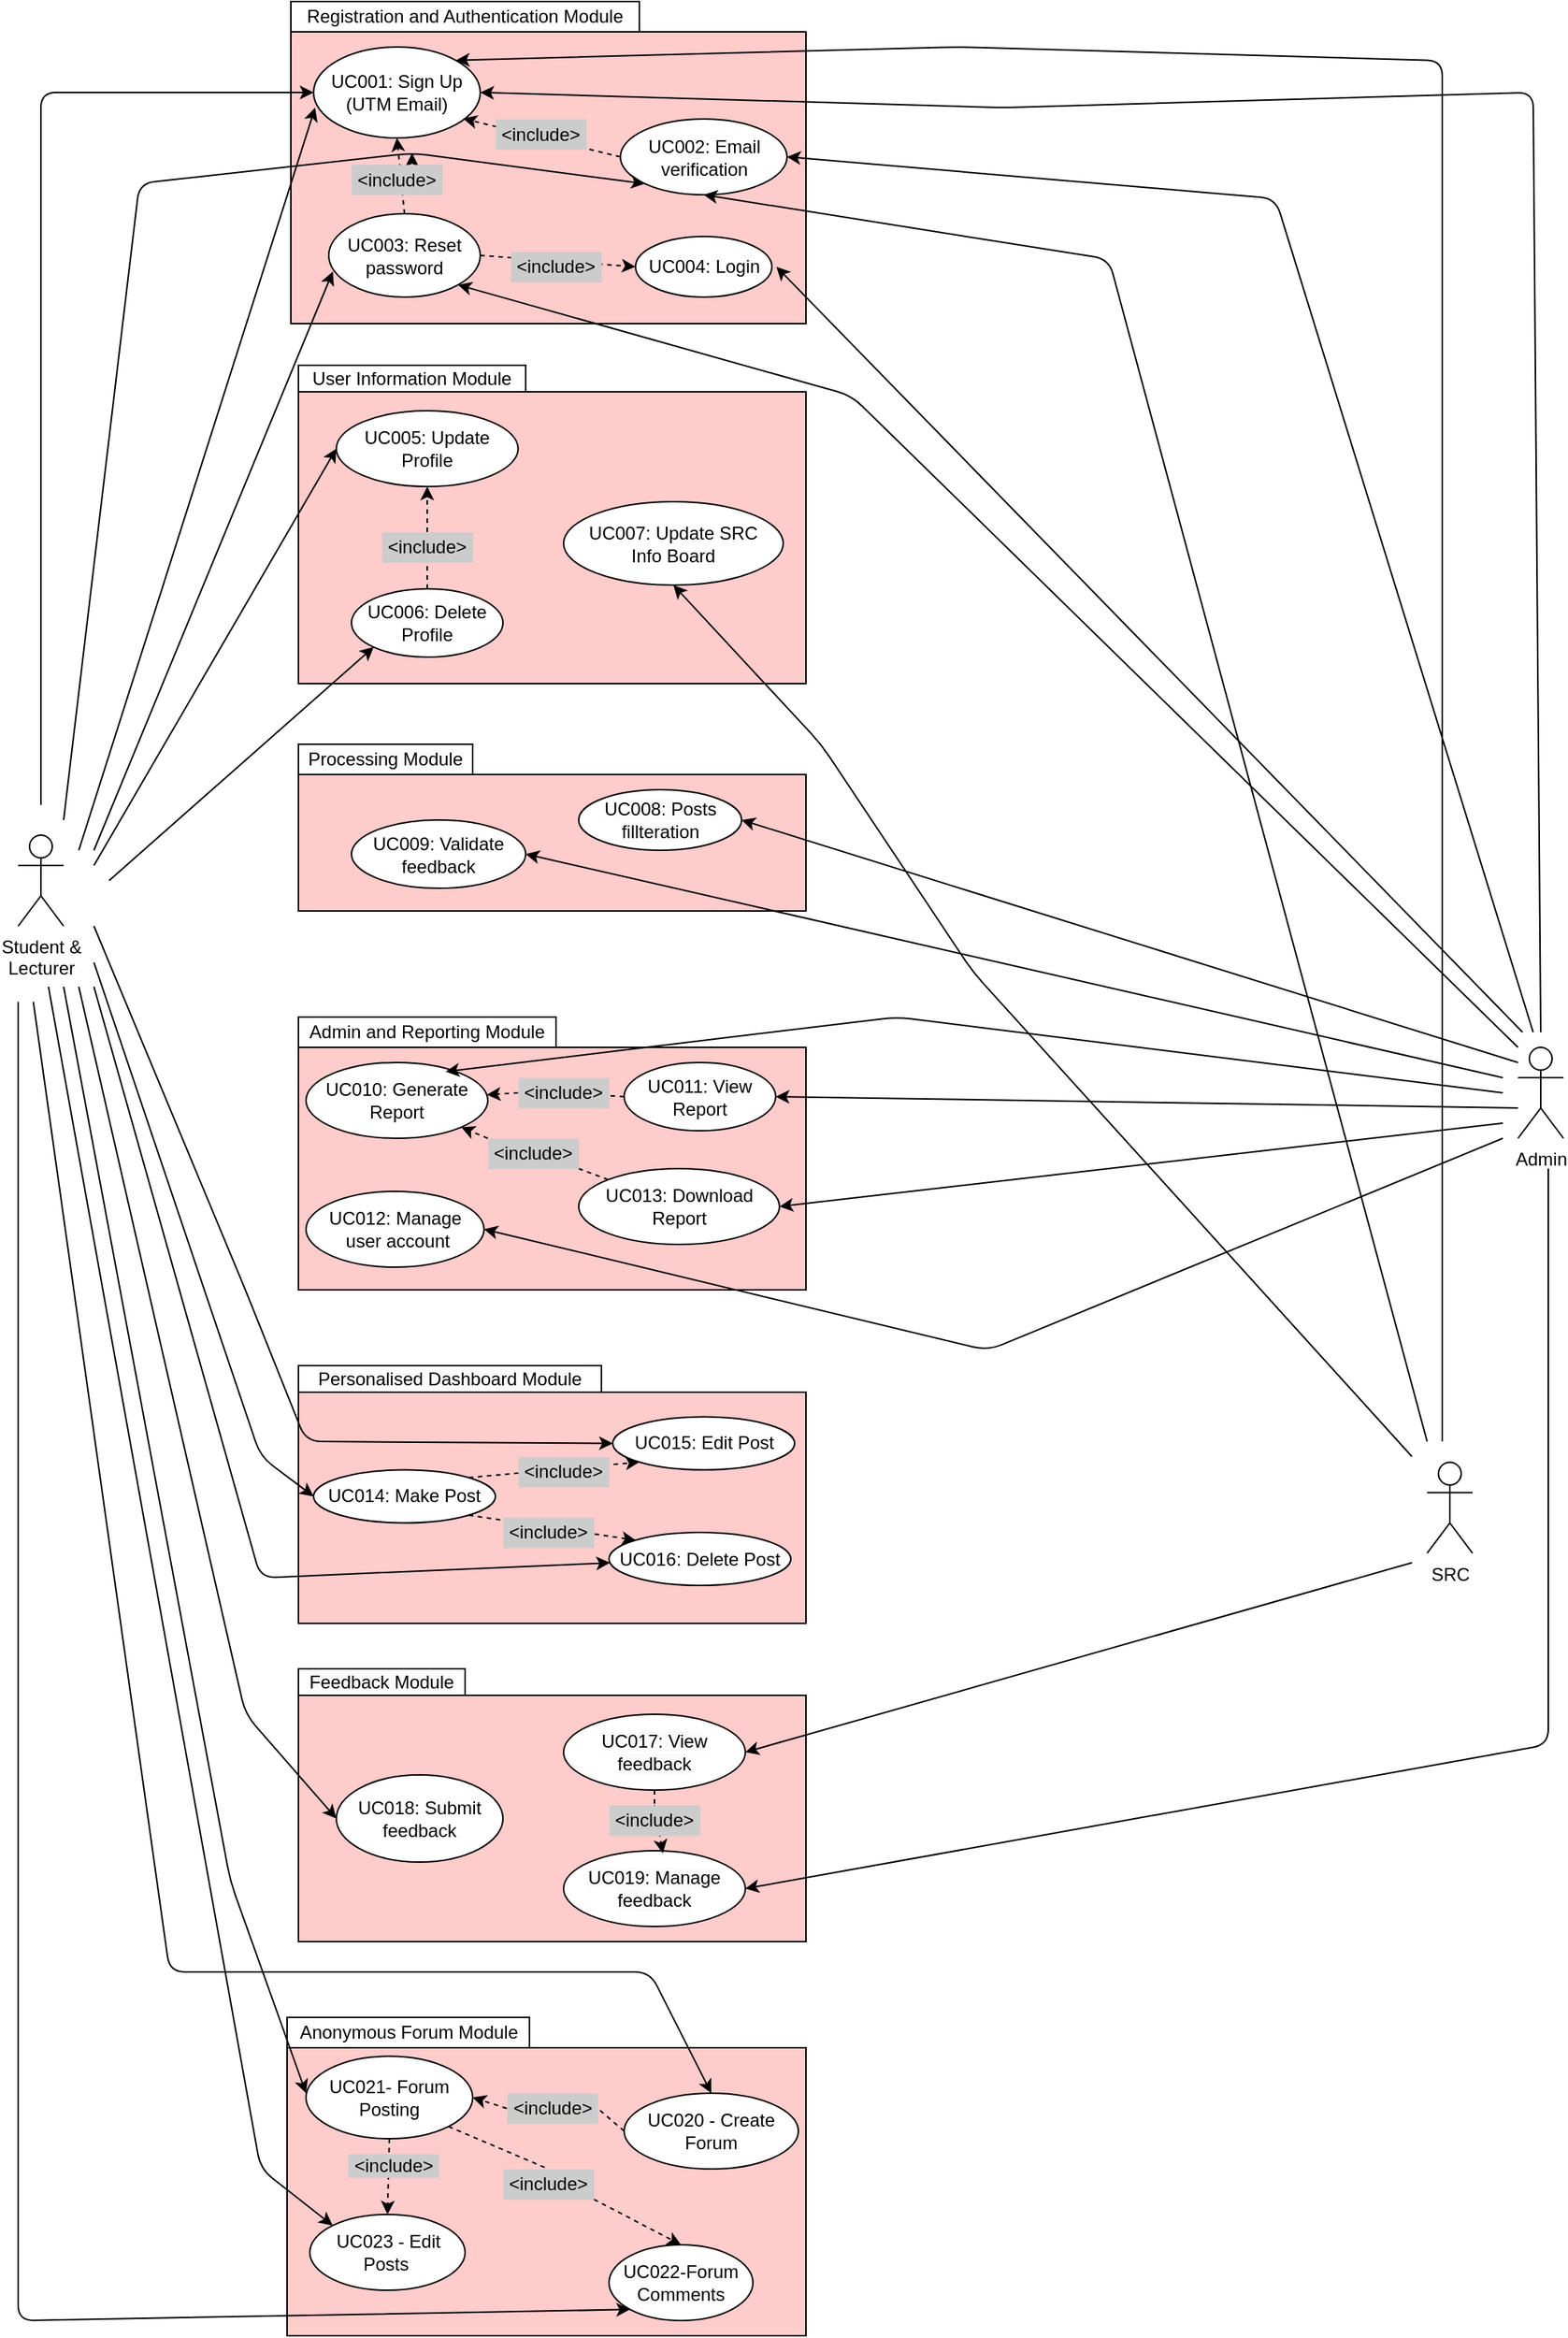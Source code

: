<mxfile>
    <diagram id="Nh9DbsmlWs0bwRpxvXcd" name="User Information">
        <mxGraphModel dx="1028" dy="459" grid="1" gridSize="10" guides="0" tooltips="1" connect="1" arrows="1" fold="1" page="1" pageScale="1" pageWidth="1100" pageHeight="850" math="0" shadow="0">
            <root>
                <mxCell id="0"/>
                <mxCell id="1" parent="0"/>
                <mxCell id="62" style="edgeStyle=none;html=1;exitX=1;exitY=0.333;exitDx=0;exitDy=0;exitPerimeter=0;" parent="1" source="7" edge="1">
                    <mxGeometry relative="1" as="geometry">
                        <mxPoint x="70.111" y="600.111" as="targetPoint"/>
                    </mxGeometry>
                </mxCell>
                <mxCell id="7" value="Student &amp;amp; &lt;br&gt;Lecturer" style="shape=umlActor;verticalLabelPosition=bottom;verticalAlign=top;html=1;outlineConnect=0;" parent="1" vertex="1">
                    <mxGeometry x="40" y="580" width="30" height="60" as="geometry"/>
                </mxCell>
                <mxCell id="10" value="SRC" style="shape=umlActor;verticalLabelPosition=bottom;verticalAlign=top;html=1;outlineConnect=0;" parent="1" vertex="1">
                    <mxGeometry x="970" y="993.75" width="30" height="60" as="geometry"/>
                </mxCell>
                <mxCell id="11" value="Admin" style="shape=umlActor;verticalLabelPosition=bottom;verticalAlign=top;html=1;outlineConnect=0;" parent="1" vertex="1">
                    <mxGeometry x="1030" y="720" width="30" height="60" as="geometry"/>
                </mxCell>
                <mxCell id="14" value="" style="rounded=0;whiteSpace=wrap;html=1;fillColor=#FFCCCC;" parent="1" vertex="1">
                    <mxGeometry x="220" y="50" width="340" height="192.5" as="geometry"/>
                </mxCell>
                <mxCell id="15" value="Registration and Authentication Module" style="rounded=0;whiteSpace=wrap;html=1;" parent="1" vertex="1">
                    <mxGeometry x="220" y="30" width="230" height="20" as="geometry"/>
                </mxCell>
                <mxCell id="16" value="UC001: Sign Up&lt;br&gt;(UTM Email)" style="ellipse;whiteSpace=wrap;html=1;" parent="1" vertex="1">
                    <mxGeometry x="235" y="60" width="110" height="60" as="geometry"/>
                </mxCell>
                <mxCell id="3bklzfCK_-_vBuCAfFPz-18" style="edgeStyle=none;html=1;entryX=1;entryY=0.5;entryDx=0;entryDy=0;" parent="1" target="16" edge="1">
                    <mxGeometry relative="1" as="geometry">
                        <Array as="points">
                            <mxPoint x="1040" y="90"/>
                            <mxPoint x="690" y="100"/>
                        </Array>
                        <mxPoint x="1045" y="710" as="sourcePoint"/>
                    </mxGeometry>
                </mxCell>
                <mxCell id="LPGJfSuWznseCfs-JJjP-116" style="edgeStyle=none;html=1;exitX=0;exitY=0.5;exitDx=0;exitDy=0;entryX=0.898;entryY=0.788;entryDx=0;entryDy=0;entryPerimeter=0;dashed=1;" parent="1" source="3bklzfCK_-_vBuCAfFPz-19" target="16" edge="1">
                    <mxGeometry relative="1" as="geometry"/>
                </mxCell>
                <mxCell id="3bklzfCK_-_vBuCAfFPz-19" value="UC002: Email verification" style="ellipse;whiteSpace=wrap;html=1;" parent="1" vertex="1">
                    <mxGeometry x="437.5" y="107.5" width="110" height="50" as="geometry"/>
                </mxCell>
                <mxCell id="LPGJfSuWznseCfs-JJjP-118" style="edgeStyle=none;html=1;exitX=1;exitY=0.5;exitDx=0;exitDy=0;entryX=0;entryY=0.5;entryDx=0;entryDy=0;dashed=1;" parent="1" source="3bklzfCK_-_vBuCAfFPz-20" target="tRfl53h29Oq87ieM9Fut-25" edge="1">
                    <mxGeometry relative="1" as="geometry"/>
                </mxCell>
                <mxCell id="3bklzfCK_-_vBuCAfFPz-20" value="UC003: Reset password" style="ellipse;whiteSpace=wrap;html=1;" parent="1" vertex="1">
                    <mxGeometry x="245" y="170" width="100" height="55" as="geometry"/>
                </mxCell>
                <mxCell id="tRfl53h29Oq87ieM9Fut-25" value="UC004: Login" style="ellipse;whiteSpace=wrap;html=1;" parent="1" vertex="1">
                    <mxGeometry x="447.5" y="185" width="90" height="40" as="geometry"/>
                </mxCell>
                <mxCell id="tRfl53h29Oq87ieM9Fut-37" value="" style="rounded=0;whiteSpace=wrap;html=1;fillColor=#FFCCCC;" parent="1" vertex="1">
                    <mxGeometry x="225" y="720" width="335" height="160" as="geometry"/>
                </mxCell>
                <mxCell id="17" value="Admin and Reporting Module" style="rounded=0;whiteSpace=wrap;html=1;" parent="1" vertex="1">
                    <mxGeometry x="225" y="700" width="170" height="20" as="geometry"/>
                </mxCell>
                <mxCell id="18" value="UC010: Generate Report" style="ellipse;whiteSpace=wrap;html=1;" parent="1" vertex="1">
                    <mxGeometry x="230" y="730" width="120" height="50" as="geometry"/>
                </mxCell>
                <mxCell id="LPGJfSuWznseCfs-JJjP-121" style="edgeStyle=none;html=1;exitX=0;exitY=0.5;exitDx=0;exitDy=0;dashed=1;startArrow=none;" parent="1" source="27" target="18" edge="1">
                    <mxGeometry relative="1" as="geometry"/>
                </mxCell>
                <mxCell id="19" value="UC011: View &lt;br&gt;Report" style="ellipse;whiteSpace=wrap;html=1;" parent="1" vertex="1">
                    <mxGeometry x="440" y="730" width="100" height="45" as="geometry"/>
                </mxCell>
                <mxCell id="kwJNHoxk6TTBNaTpvNkK-22" value="" style="rounded=0;whiteSpace=wrap;html=1;fillColor=#FFCCCC;" parent="1" vertex="1">
                    <mxGeometry x="225" y="1147.5" width="335" height="162.5" as="geometry"/>
                </mxCell>
                <mxCell id="kwJNHoxk6TTBNaTpvNkK-23" value="&lt;span style=&quot;color: rgb(0, 0, 0); font-family: Helvetica; font-size: 12px; font-style: normal; font-variant-ligatures: normal; font-variant-caps: normal; font-weight: 400; letter-spacing: normal; orphans: 2; text-align: center; text-indent: 0px; text-transform: none; widows: 2; word-spacing: 0px; -webkit-text-stroke-width: 0px; background-color: rgb(251, 251, 251); text-decoration-thickness: initial; text-decoration-style: initial; text-decoration-color: initial; float: none; display: inline !important;&quot;&gt;Feedback Module&lt;/span&gt;" style="rounded=0;whiteSpace=wrap;html=1;" parent="1" vertex="1">
                    <mxGeometry x="225" y="1130" width="110" height="17.5" as="geometry"/>
                </mxCell>
                <mxCell id="kwJNHoxk6TTBNaTpvNkK-27" value="&lt;span style=&quot;color: rgb(0, 0, 0); font-family: Helvetica; font-size: 12px; font-style: normal; font-variant-ligatures: normal; font-variant-caps: normal; font-weight: 400; letter-spacing: normal; orphans: 2; text-align: center; text-indent: 0px; text-transform: none; widows: 2; word-spacing: 0px; -webkit-text-stroke-width: 0px; background-color: rgb(251, 251, 251); text-decoration-thickness: initial; text-decoration-style: initial; text-decoration-color: initial; float: none; display: inline !important;&quot;&gt;UC017: View feedback&lt;/span&gt;" style="ellipse;whiteSpace=wrap;html=1;" parent="1" vertex="1">
                    <mxGeometry x="400" y="1160" width="120" height="50" as="geometry"/>
                </mxCell>
                <mxCell id="kwJNHoxk6TTBNaTpvNkK-29" value="&lt;span style=&quot;color: rgb(0, 0, 0); font-family: Helvetica; font-size: 12px; font-style: normal; font-variant-ligatures: normal; font-variant-caps: normal; font-weight: 400; letter-spacing: normal; orphans: 2; text-align: center; text-indent: 0px; text-transform: none; widows: 2; word-spacing: 0px; -webkit-text-stroke-width: 0px; background-color: rgb(251, 251, 251); text-decoration-thickness: initial; text-decoration-style: initial; text-decoration-color: initial; float: none; display: inline !important;&quot;&gt;UC019: Manage feedback&lt;/span&gt;" style="ellipse;whiteSpace=wrap;html=1;" parent="1" vertex="1">
                    <mxGeometry x="400" y="1250" width="120" height="50" as="geometry"/>
                </mxCell>
                <mxCell id="UXrXXBjXpSe41hVyBI7v-33" value="UC012: Manage&lt;br&gt;&amp;nbsp;user account" style="ellipse;whiteSpace=wrap;html=1;" parent="1" vertex="1">
                    <mxGeometry x="230" y="815" width="117.5" height="50" as="geometry"/>
                </mxCell>
                <mxCell id="cIsgNL2QNmCeuLE6zkZ4-28" value="" style="rounded=0;whiteSpace=wrap;html=1;fillColor=#FFCCCC;strokeColor=#000000;" parent="1" vertex="1">
                    <mxGeometry x="225" y="540" width="335" height="90" as="geometry"/>
                </mxCell>
                <mxCell id="cIsgNL2QNmCeuLE6zkZ4-29" value="&lt;span style=&quot;color: rgb(0, 0, 0); font-family: Helvetica; font-size: 12px; font-style: normal; font-variant-ligatures: normal; font-variant-caps: normal; font-weight: 400; letter-spacing: normal; orphans: 2; text-align: center; text-indent: 0px; text-transform: none; widows: 2; word-spacing: 0px; -webkit-text-stroke-width: 0px; background-color: rgb(251, 251, 251); text-decoration-thickness: initial; text-decoration-style: initial; text-decoration-color: initial; float: none; display: inline !important;&quot;&gt;Processing Module&lt;/span&gt;" style="rounded=0;whiteSpace=wrap;html=1;" parent="1" vertex="1">
                    <mxGeometry x="225" y="520" width="115" height="20" as="geometry"/>
                </mxCell>
                <mxCell id="cIsgNL2QNmCeuLE6zkZ4-35" value="&lt;span style=&quot;color: rgb(0, 0, 0); font-family: Helvetica; font-size: 12px; font-style: normal; font-variant-ligatures: normal; font-variant-caps: normal; font-weight: 400; letter-spacing: normal; orphans: 2; text-align: center; text-indent: 0px; text-transform: none; widows: 2; word-spacing: 0px; -webkit-text-stroke-width: 0px; background-color: rgb(251, 251, 251); text-decoration-thickness: initial; text-decoration-style: initial; text-decoration-color: initial; float: none; display: inline !important;&quot;&gt;UC008: Posts fillteration&lt;/span&gt;" style="ellipse;whiteSpace=wrap;html=1;" parent="1" vertex="1">
                    <mxGeometry x="410" y="550" width="107.5" height="40" as="geometry"/>
                </mxCell>
                <mxCell id="cIsgNL2QNmCeuLE6zkZ4-42" value="" style="rounded=0;whiteSpace=wrap;html=1;fillColor=#FFCCCC;" parent="1" vertex="1">
                    <mxGeometry x="225" y="947.5" width="335" height="152.5" as="geometry"/>
                </mxCell>
                <mxCell id="cIsgNL2QNmCeuLE6zkZ4-43" value="&lt;span style=&quot;color: rgb(0, 0, 0); font-family: Helvetica; font-size: 12px; font-style: normal; font-variant-ligatures: normal; font-variant-caps: normal; font-weight: 400; letter-spacing: normal; orphans: 2; text-align: center; text-indent: 0px; text-transform: none; widows: 2; word-spacing: 0px; -webkit-text-stroke-width: 0px; background-color: rgb(251, 251, 251); text-decoration-thickness: initial; text-decoration-style: initial; text-decoration-color: initial; float: none; display: inline !important;&quot;&gt;Personalised Dashboard Module&lt;/span&gt;" style="rounded=0;whiteSpace=wrap;html=1;" parent="1" vertex="1">
                    <mxGeometry x="225" y="930" width="200" height="17.5" as="geometry"/>
                </mxCell>
                <mxCell id="LPGJfSuWznseCfs-JJjP-139" style="edgeStyle=none;html=1;exitX=1;exitY=1;exitDx=0;exitDy=0;entryX=0;entryY=0;entryDx=0;entryDy=0;dashed=1;" parent="1" source="cIsgNL2QNmCeuLE6zkZ4-49" target="LPGJfSuWznseCfs-JJjP-101" edge="1">
                    <mxGeometry relative="1" as="geometry"/>
                </mxCell>
                <mxCell id="LPGJfSuWznseCfs-JJjP-144" style="edgeStyle=none;html=1;exitX=1;exitY=0;exitDx=0;exitDy=0;entryX=0;entryY=1;entryDx=0;entryDy=0;dashed=1;" parent="1" source="cIsgNL2QNmCeuLE6zkZ4-49" target="LPGJfSuWznseCfs-JJjP-102" edge="1">
                    <mxGeometry relative="1" as="geometry"/>
                </mxCell>
                <mxCell id="cIsgNL2QNmCeuLE6zkZ4-49" value="UC014: Make Post" style="ellipse;whiteSpace=wrap;html=1;" parent="1" vertex="1">
                    <mxGeometry x="235" y="998.75" width="120" height="35" as="geometry"/>
                </mxCell>
                <mxCell id="UXrXXBjXpSe41hVyBI7v-42" value="UC009: Validate feedback" style="ellipse;whiteSpace=wrap;html=1;" parent="1" vertex="1">
                    <mxGeometry x="260" y="570" width="115" height="45" as="geometry"/>
                </mxCell>
                <mxCell id="NdrQbTK8zsEzTxqzjizh-29" value="Anonymous Forum Module" style="rounded=0;whiteSpace=wrap;html=1;" parent="1" vertex="1">
                    <mxGeometry x="217.5" y="1360" width="160" height="20" as="geometry"/>
                </mxCell>
                <mxCell id="NdrQbTK8zsEzTxqzjizh-30" value="" style="rounded=0;whiteSpace=wrap;html=1;fillColor=#FFCCCC;" parent="1" vertex="1">
                    <mxGeometry x="217.5" y="1380" width="342.5" height="190" as="geometry"/>
                </mxCell>
                <mxCell id="LPGJfSuWznseCfs-JJjP-129" style="edgeStyle=none;html=1;exitX=0;exitY=0.5;exitDx=0;exitDy=0;entryX=1;entryY=0.5;entryDx=0;entryDy=0;dashed=1;startArrow=none;" parent="1" source="LPGJfSuWznseCfs-JJjP-130" target="NdrQbTK8zsEzTxqzjizh-32" edge="1">
                    <mxGeometry relative="1" as="geometry"/>
                </mxCell>
                <mxCell id="NdrQbTK8zsEzTxqzjizh-31" value="UC020 - Create Forum" style="ellipse;whiteSpace=wrap;html=1;" parent="1" vertex="1">
                    <mxGeometry x="440" y="1410" width="115" height="50" as="geometry"/>
                </mxCell>
                <mxCell id="LPGJfSuWznseCfs-JJjP-128" style="edgeStyle=none;html=1;exitX=1;exitY=1;exitDx=0;exitDy=0;entryX=0.5;entryY=0;entryDx=0;entryDy=0;dashed=1;startArrow=none;" parent="1" source="v9_ZGucAcSemxysPmhjM-51" target="NdrQbTK8zsEzTxqzjizh-33" edge="1">
                    <mxGeometry relative="1" as="geometry"/>
                </mxCell>
                <mxCell id="NdrQbTK8zsEzTxqzjizh-32" value="UC021- Forum Posting" style="ellipse;whiteSpace=wrap;html=1;" parent="1" vertex="1">
                    <mxGeometry x="230" y="1385.63" width="110" height="54.37" as="geometry"/>
                </mxCell>
                <mxCell id="NdrQbTK8zsEzTxqzjizh-33" value="UC022-Forum Comments" style="ellipse;whiteSpace=wrap;html=1;" parent="1" vertex="1">
                    <mxGeometry x="430" y="1510" width="95" height="50" as="geometry"/>
                </mxCell>
                <mxCell id="LPGJfSuWznseCfs-JJjP-111" style="edgeStyle=none;html=1;exitX=0;exitY=0;exitDx=0;exitDy=0;entryX=1;entryY=1;entryDx=0;entryDy=0;dashed=1;startArrow=none;" parent="1" source="31" target="18" edge="1">
                    <mxGeometry relative="1" as="geometry"/>
                </mxCell>
                <mxCell id="30" value="UC013: Download Report" style="ellipse;whiteSpace=wrap;html=1;" parent="1" vertex="1">
                    <mxGeometry x="410" y="800" width="132.5" height="50" as="geometry"/>
                </mxCell>
                <mxCell id="LPGJfSuWznseCfs-JJjP-71" value="UC018: Submit &lt;br&gt;feedback" style="ellipse;whiteSpace=wrap;html=1;" parent="1" vertex="1">
                    <mxGeometry x="250" y="1200" width="110" height="57.5" as="geometry"/>
                </mxCell>
                <mxCell id="35" value="UC023 - Edit Posts&amp;nbsp;" style="ellipse;whiteSpace=wrap;html=1;" parent="1" vertex="1">
                    <mxGeometry x="232.5" y="1490" width="102.5" height="50" as="geometry"/>
                </mxCell>
                <mxCell id="-lQimrpiOml3iNzKO8SN-64" style="edgeStyle=none;html=1;exitX=0.75;exitY=1;exitDx=0;exitDy=0;entryX=0.22;entryY=0.093;entryDx=0;entryDy=0;entryPerimeter=0;" parent="1" source="v9_ZGucAcSemxysPmhjM-51" edge="1">
                    <mxGeometry relative="1" as="geometry"/>
                </mxCell>
                <mxCell id="41" value="" style="rounded=0;whiteSpace=wrap;html=1;fillColor=#FFCCCC;" parent="1" vertex="1">
                    <mxGeometry x="225" y="287.5" width="335" height="192.5" as="geometry"/>
                </mxCell>
                <mxCell id="42" value="User Information Module" style="rounded=0;whiteSpace=wrap;html=1;" parent="1" vertex="1">
                    <mxGeometry x="225" y="270" width="150" height="17.5" as="geometry"/>
                </mxCell>
                <mxCell id="43" value="UC005: Update Profile" style="ellipse;whiteSpace=wrap;html=1;" parent="1" vertex="1">
                    <mxGeometry x="250" y="300" width="120" height="50" as="geometry"/>
                </mxCell>
                <mxCell id="LPGJfSuWznseCfs-JJjP-119" style="edgeStyle=none;html=1;exitX=0.5;exitY=0;exitDx=0;exitDy=0;entryX=0.5;entryY=1;entryDx=0;entryDy=0;dashed=1;startArrow=none;" parent="1" source="46" target="43" edge="1">
                    <mxGeometry relative="1" as="geometry"/>
                </mxCell>
                <mxCell id="44" value="UC006: Delete Profile" style="ellipse;whiteSpace=wrap;html=1;" parent="1" vertex="1">
                    <mxGeometry x="260" y="417.5" width="100" height="45" as="geometry"/>
                </mxCell>
                <mxCell id="50" value="UC007: Update SRC &lt;br&gt;Info Board" style="ellipse;whiteSpace=wrap;html=1;" parent="1" vertex="1">
                    <mxGeometry x="400" y="360" width="145" height="55" as="geometry"/>
                </mxCell>
                <mxCell id="LPGJfSuWznseCfs-JJjP-101" value="UC016: Delete Post" style="ellipse;whiteSpace=wrap;html=1;" parent="1" vertex="1">
                    <mxGeometry x="430" y="1040" width="120" height="35" as="geometry"/>
                </mxCell>
                <mxCell id="LPGJfSuWznseCfs-JJjP-102" value="UC015: Edit Post" style="ellipse;whiteSpace=wrap;html=1;" parent="1" vertex="1">
                    <mxGeometry x="432.5" y="963.75" width="120" height="35" as="geometry"/>
                </mxCell>
                <mxCell id="54" style="edgeStyle=none;html=1;entryX=0;entryY=0.5;entryDx=0;entryDy=0;" parent="1" target="16" edge="1">
                    <mxGeometry relative="1" as="geometry">
                        <Array as="points">
                            <mxPoint x="55" y="90"/>
                        </Array>
                        <mxPoint x="55" y="560" as="sourcePoint"/>
                        <mxPoint x="-470.001" y="258.713" as="targetPoint"/>
                    </mxGeometry>
                </mxCell>
                <mxCell id="55" style="edgeStyle=none;html=1;entryX=1;entryY=0;entryDx=0;entryDy=0;" parent="1" target="16" edge="1">
                    <mxGeometry relative="1" as="geometry">
                        <Array as="points">
                            <mxPoint x="980" y="69"/>
                            <mxPoint x="660" y="60"/>
                        </Array>
                        <mxPoint x="980" y="980" as="sourcePoint"/>
                        <mxPoint x="240.0" y="518.75" as="targetPoint"/>
                    </mxGeometry>
                </mxCell>
                <mxCell id="56" style="edgeStyle=none;html=1;entryX=0;entryY=1;entryDx=0;entryDy=0;" parent="1" target="3bklzfCK_-_vBuCAfFPz-19" edge="1">
                    <mxGeometry relative="1" as="geometry">
                        <Array as="points">
                            <mxPoint x="120" y="150"/>
                            <mxPoint x="300" y="130"/>
                        </Array>
                        <mxPoint x="70" y="570" as="sourcePoint"/>
                    </mxGeometry>
                </mxCell>
                <mxCell id="58" style="edgeStyle=none;html=1;entryX=0.5;entryY=1;entryDx=0;entryDy=0;" parent="1" target="3bklzfCK_-_vBuCAfFPz-19" edge="1">
                    <mxGeometry relative="1" as="geometry">
                        <mxPoint x="970" y="980" as="sourcePoint"/>
                        <Array as="points">
                            <mxPoint x="760" y="200"/>
                        </Array>
                    </mxGeometry>
                </mxCell>
                <mxCell id="59" style="edgeStyle=none;html=1;entryX=0;entryY=1;entryDx=0;entryDy=0;" parent="1" edge="1">
                    <mxGeometry relative="1" as="geometry">
                        <Array as="points"/>
                        <mxPoint x="80" y="590" as="sourcePoint"/>
                        <mxPoint x="236.016" y="100.003" as="targetPoint"/>
                    </mxGeometry>
                </mxCell>
                <mxCell id="60" style="edgeStyle=none;html=1;entryX=0;entryY=0.5;entryDx=0;entryDy=0;" parent="1" target="43" edge="1">
                    <mxGeometry relative="1" as="geometry">
                        <Array as="points"/>
                        <mxPoint x="90" y="600" as="sourcePoint"/>
                        <mxPoint x="246.016" y="110.003" as="targetPoint"/>
                    </mxGeometry>
                </mxCell>
                <mxCell id="63" style="edgeStyle=none;html=1;entryX=0;entryY=1;entryDx=0;entryDy=0;" parent="1" target="44" edge="1">
                    <mxGeometry relative="1" as="geometry">
                        <Array as="points"/>
                        <mxPoint x="100" y="610" as="sourcePoint"/>
                        <mxPoint x="265" y="352.5" as="targetPoint"/>
                    </mxGeometry>
                </mxCell>
                <mxCell id="64" style="edgeStyle=none;html=1;entryX=0.5;entryY=1;entryDx=0;entryDy=0;" parent="1" target="50" edge="1">
                    <mxGeometry relative="1" as="geometry">
                        <mxPoint x="960" y="990" as="sourcePoint"/>
                        <Array as="points">
                            <mxPoint x="670" y="670"/>
                            <mxPoint x="570" y="520"/>
                        </Array>
                    </mxGeometry>
                </mxCell>
                <mxCell id="65" style="edgeStyle=none;html=1;entryX=0.027;entryY=0.693;entryDx=0;entryDy=0;entryPerimeter=0;" parent="1" target="3bklzfCK_-_vBuCAfFPz-20" edge="1">
                    <mxGeometry relative="1" as="geometry">
                        <Array as="points"/>
                        <mxPoint x="90" y="590" as="sourcePoint"/>
                        <mxPoint x="244.996" y="501.651" as="targetPoint"/>
                    </mxGeometry>
                </mxCell>
                <mxCell id="67" style="edgeStyle=none;html=1;entryX=1;entryY=0.5;entryDx=0;entryDy=0;" parent="1" target="kwJNHoxk6TTBNaTpvNkK-29" edge="1">
                    <mxGeometry relative="1" as="geometry">
                        <mxPoint x="1050" y="800" as="sourcePoint"/>
                        <mxPoint x="505" y="1535" as="targetPoint"/>
                        <Array as="points">
                            <mxPoint x="1050" y="1180"/>
                        </Array>
                    </mxGeometry>
                </mxCell>
                <mxCell id="LPGJfSuWznseCfs-JJjP-115" value="&amp;lt;include&amp;gt;" style="rounded=0;whiteSpace=wrap;html=1;fillColor=#CCCCCC;strokeColor=none;strokeWidth=0;" parent="1" vertex="1">
                    <mxGeometry x="355" y="107.5" width="60" height="20" as="geometry"/>
                </mxCell>
                <mxCell id="LPGJfSuWznseCfs-JJjP-117" value="&amp;lt;include&amp;gt;" style="rounded=0;whiteSpace=wrap;html=1;fillColor=#CCCCCC;strokeColor=none;strokeWidth=0;" parent="1" vertex="1">
                    <mxGeometry x="365" y="195" width="60" height="20" as="geometry"/>
                </mxCell>
                <mxCell id="75" style="edgeStyle=none;html=1;exitX=0.5;exitY=0;exitDx=0;exitDy=0;dashed=1;entryX=0.546;entryY=0.034;entryDx=0;entryDy=0;startArrow=none;entryPerimeter=0;" parent="1" source="LPGJfSuWznseCfs-JJjP-87" target="kwJNHoxk6TTBNaTpvNkK-29" edge="1">
                    <mxGeometry relative="1" as="geometry">
                        <mxPoint x="397.5" y="1262.5" as="sourcePoint"/>
                        <mxPoint x="293.78" y="1237.28" as="targetPoint"/>
                    </mxGeometry>
                </mxCell>
                <mxCell id="80" style="edgeStyle=none;html=1;exitX=0.5;exitY=0;exitDx=0;exitDy=0;entryX=0.5;entryY=1;entryDx=0;entryDy=0;dashed=1;" parent="1" source="3bklzfCK_-_vBuCAfFPz-20" target="16" edge="1">
                    <mxGeometry relative="1" as="geometry">
                        <mxPoint x="391.22" y="145.22" as="sourcePoint"/>
                        <mxPoint x="287.5" y="120.0" as="targetPoint"/>
                    </mxGeometry>
                </mxCell>
                <mxCell id="82" style="edgeStyle=none;html=1;exitX=0.5;exitY=0;exitDx=0;exitDy=0;entryX=0.5;entryY=1;entryDx=0;entryDy=0;dashed=1;" parent="1" edge="1">
                    <mxGeometry relative="1" as="geometry">
                        <mxPoint x="300" y="147.5" as="sourcePoint"/>
                        <mxPoint x="300" y="130" as="targetPoint"/>
                    </mxGeometry>
                </mxCell>
                <mxCell id="tRfl53h29Oq87ieM9Fut-20" value="&amp;lt;include&amp;gt;" style="rounded=0;whiteSpace=wrap;html=1;fillColor=#CCCCCC;strokeColor=none;strokeWidth=0;" parent="1" vertex="1">
                    <mxGeometry x="260" y="137.5" width="60" height="20" as="geometry"/>
                </mxCell>
                <mxCell id="84" style="edgeStyle=none;html=1;entryX=1;entryY=0.5;entryDx=0;entryDy=0;" parent="1" target="cIsgNL2QNmCeuLE6zkZ4-35" edge="1">
                    <mxGeometry relative="1" as="geometry">
                        <mxPoint x="1030" y="730" as="sourcePoint"/>
                    </mxGeometry>
                </mxCell>
                <mxCell id="85" style="edgeStyle=none;html=1;entryX=1;entryY=0.5;entryDx=0;entryDy=0;" parent="1" target="3bklzfCK_-_vBuCAfFPz-19" edge="1">
                    <mxGeometry relative="1" as="geometry">
                        <Array as="points">
                            <mxPoint x="870" y="160"/>
                        </Array>
                        <mxPoint x="1040" y="710" as="sourcePoint"/>
                    </mxGeometry>
                </mxCell>
                <mxCell id="-lQimrpiOml3iNzKO8SN-88" value="" style="endArrow=classic;html=1;entryX=0;entryY=0;entryDx=0;entryDy=0;" parent="1" target="35" edge="1">
                    <mxGeometry width="50" height="50" relative="1" as="geometry">
                        <mxPoint x="60" y="680" as="sourcePoint"/>
                        <mxPoint x="140" y="1530" as="targetPoint"/>
                        <Array as="points">
                            <mxPoint x="200" y="1460"/>
                        </Array>
                    </mxGeometry>
                </mxCell>
                <mxCell id="86" style="edgeStyle=none;html=1;entryX=1;entryY=0.5;entryDx=0;entryDy=0;" parent="1" edge="1">
                    <mxGeometry relative="1" as="geometry">
                        <mxPoint x="1033" y="710" as="sourcePoint"/>
                        <mxPoint x="540.5" y="205" as="targetPoint"/>
                    </mxGeometry>
                </mxCell>
                <mxCell id="87" style="edgeStyle=none;html=1;entryX=1;entryY=1;entryDx=0;entryDy=0;" parent="1" target="3bklzfCK_-_vBuCAfFPz-20" edge="1">
                    <mxGeometry relative="1" as="geometry">
                        <Array as="points">
                            <mxPoint x="590" y="290"/>
                        </Array>
                        <mxPoint x="1030" y="720" as="sourcePoint"/>
                    </mxGeometry>
                </mxCell>
                <mxCell id="-lQimrpiOml3iNzKO8SN-90" value="" style="endArrow=classic;html=1;entryX=0;entryY=1;entryDx=0;entryDy=0;" parent="1" target="NdrQbTK8zsEzTxqzjizh-33" edge="1">
                    <mxGeometry width="50" height="50" relative="1" as="geometry">
                        <mxPoint x="40" y="690" as="sourcePoint"/>
                        <mxPoint x="400" y="1630" as="targetPoint"/>
                        <Array as="points">
                            <mxPoint x="40" y="1560"/>
                        </Array>
                    </mxGeometry>
                </mxCell>
                <mxCell id="88" style="edgeStyle=none;html=1;entryX=0;entryY=0.5;entryDx=0;entryDy=0;" parent="1" target="LPGJfSuWznseCfs-JJjP-71" edge="1">
                    <mxGeometry relative="1" as="geometry">
                        <mxPoint x="80" y="680" as="sourcePoint"/>
                        <Array as="points">
                            <mxPoint x="190" y="1160"/>
                        </Array>
                    </mxGeometry>
                </mxCell>
                <mxCell id="89" style="edgeStyle=none;html=1;entryX=1;entryY=0.5;entryDx=0;entryDy=0;" parent="1" target="kwJNHoxk6TTBNaTpvNkK-27" edge="1">
                    <mxGeometry relative="1" as="geometry">
                        <mxPoint x="960" y="1060" as="sourcePoint"/>
                    </mxGeometry>
                </mxCell>
                <mxCell id="90" style="edgeStyle=none;html=1;entryX=1;entryY=0.5;entryDx=0;entryDy=0;" parent="1" target="UXrXXBjXpSe41hVyBI7v-42" edge="1">
                    <mxGeometry relative="1" as="geometry">
                        <mxPoint x="1020" y="740" as="sourcePoint"/>
                    </mxGeometry>
                </mxCell>
                <mxCell id="91" style="edgeStyle=none;html=1;entryX=1;entryY=0.5;entryDx=0;entryDy=0;" parent="1" target="19" edge="1">
                    <mxGeometry relative="1" as="geometry">
                        <mxPoint x="1030" y="760" as="sourcePoint"/>
                        <mxPoint x="412.5" y="627.5" as="targetPoint"/>
                    </mxGeometry>
                </mxCell>
                <mxCell id="92" style="edgeStyle=none;html=1;entryX=1;entryY=0.5;entryDx=0;entryDy=0;" parent="1" target="30" edge="1">
                    <mxGeometry relative="1" as="geometry">
                        <mxPoint x="1020" y="770" as="sourcePoint"/>
                        <mxPoint x="582.5" y="772.5" as="targetPoint"/>
                    </mxGeometry>
                </mxCell>
                <mxCell id="93" style="edgeStyle=none;html=1;entryX=0.768;entryY=0.12;entryDx=0;entryDy=0;entryPerimeter=0;" parent="1" target="18" edge="1">
                    <mxGeometry relative="1" as="geometry">
                        <Array as="points">
                            <mxPoint x="620" y="700"/>
                        </Array>
                        <mxPoint x="1020" y="750" as="sourcePoint"/>
                    </mxGeometry>
                </mxCell>
                <mxCell id="94" value="" style="edgeStyle=none;html=1;exitX=0;exitY=0.5;exitDx=0;exitDy=0;entryX=1;entryY=0.5;entryDx=0;entryDy=0;dashed=1;endArrow=none;" parent="1" source="NdrQbTK8zsEzTxqzjizh-31" target="LPGJfSuWznseCfs-JJjP-130" edge="1">
                    <mxGeometry relative="1" as="geometry">
                        <mxPoint x="505.0" y="1440" as="sourcePoint"/>
                        <mxPoint x="350" y="1425.63" as="targetPoint"/>
                    </mxGeometry>
                </mxCell>
                <mxCell id="LPGJfSuWznseCfs-JJjP-130" value="&amp;lt;include&amp;gt;" style="rounded=0;whiteSpace=wrap;html=1;fillColor=#CCCCCC;strokeWidth=0;strokeColor=none;" parent="1" vertex="1">
                    <mxGeometry x="362.5" y="1410.0" width="60" height="20" as="geometry"/>
                </mxCell>
                <mxCell id="95" style="edgeStyle=none;html=1;entryX=0.5;entryY=0;entryDx=0;entryDy=0;dashed=1;exitX=0.5;exitY=1;exitDx=0;exitDy=0;" parent="1" source="NdrQbTK8zsEzTxqzjizh-32" target="35" edge="1">
                    <mxGeometry relative="1" as="geometry">
                        <mxPoint x="290" y="1470" as="sourcePoint"/>
                        <mxPoint x="485.07" y="1540" as="targetPoint"/>
                    </mxGeometry>
                </mxCell>
                <mxCell id="96" style="edgeStyle=none;html=1;entryX=1;entryY=0.5;entryDx=0;entryDy=0;" parent="1" target="UXrXXBjXpSe41hVyBI7v-33" edge="1">
                    <mxGeometry relative="1" as="geometry">
                        <Array as="points">
                            <mxPoint x="680" y="920"/>
                        </Array>
                        <mxPoint x="1020" y="780" as="sourcePoint"/>
                    </mxGeometry>
                </mxCell>
                <mxCell id="v9_ZGucAcSemxysPmhjM-43" value="&amp;lt;include&amp;gt;" style="rounded=0;whiteSpace=wrap;html=1;fillColor=#CCCCCC;strokeWidth=0;strokeColor=none;" parent="1" vertex="1">
                    <mxGeometry x="257.5" y="1450.0" width="60" height="15.62" as="geometry"/>
                </mxCell>
                <mxCell id="98" value="" style="endArrow=classic;html=1;" parent="1" edge="1">
                    <mxGeometry width="50" height="50" relative="1" as="geometry">
                        <mxPoint x="70" y="680" as="sourcePoint"/>
                        <mxPoint x="230" y="1410" as="targetPoint"/>
                        <Array as="points">
                            <mxPoint x="180" y="1270"/>
                        </Array>
                    </mxGeometry>
                </mxCell>
                <mxCell id="-lQimrpiOml3iNzKO8SN-98" value="" style="endArrow=classic;html=1;entryX=0.5;entryY=0;entryDx=0;entryDy=0;" parent="1" target="NdrQbTK8zsEzTxqzjizh-31" edge="1">
                    <mxGeometry width="50" height="50" relative="1" as="geometry">
                        <mxPoint x="50" y="690" as="sourcePoint"/>
                        <mxPoint x="590" y="1670" as="targetPoint"/>
                        <Array as="points">
                            <mxPoint x="140" y="1330"/>
                            <mxPoint x="457" y="1330"/>
                        </Array>
                    </mxGeometry>
                </mxCell>
                <mxCell id="99" value="" style="edgeStyle=none;html=1;exitX=0;exitY=0;exitDx=0;exitDy=0;entryX=1;entryY=1;entryDx=0;entryDy=0;dashed=1;endArrow=none;" parent="1" source="30" target="31" edge="1">
                    <mxGeometry relative="1" as="geometry">
                        <mxPoint x="428.846" y="807.535" as="sourcePoint"/>
                        <mxPoint x="340.483" y="772.443" as="targetPoint"/>
                    </mxGeometry>
                </mxCell>
                <mxCell id="31" value="&amp;lt;include&amp;gt;" style="rounded=0;whiteSpace=wrap;html=1;fillColor=#CCCCCC;strokeWidth=0;strokeColor=none;" parent="1" vertex="1">
                    <mxGeometry x="350" y="780" width="60" height="20" as="geometry"/>
                </mxCell>
                <mxCell id="LPGJfSuWznseCfs-JJjP-135" value="&amp;lt;include&amp;gt;" style="rounded=0;whiteSpace=wrap;html=1;fillColor=#CCCCCC;strokeWidth=0;strokeColor=none;" parent="1" vertex="1">
                    <mxGeometry x="360" y="1030" width="60" height="20" as="geometry"/>
                </mxCell>
                <mxCell id="100" value="" style="edgeStyle=none;html=1;exitX=0;exitY=0.5;exitDx=0;exitDy=0;dashed=1;endArrow=none;" parent="1" source="19" target="27" edge="1">
                    <mxGeometry relative="1" as="geometry">
                        <mxPoint x="430.0" y="752.5" as="sourcePoint"/>
                        <mxPoint x="349.973" y="754.255" as="targetPoint"/>
                    </mxGeometry>
                </mxCell>
                <mxCell id="27" value="&amp;lt;include&amp;gt;" style="rounded=0;whiteSpace=wrap;html=1;fillColor=#CCCCCC;strokeWidth=0;strokeColor=none;" parent="1" vertex="1">
                    <mxGeometry x="370" y="740" width="60" height="20" as="geometry"/>
                </mxCell>
                <mxCell id="101" value="" style="edgeStyle=none;html=1;exitX=0.5;exitY=1;exitDx=0;exitDy=0;dashed=1;entryX=0.5;entryY=1;entryDx=0;entryDy=0;endArrow=none;" parent="1" source="kwJNHoxk6TTBNaTpvNkK-27" target="LPGJfSuWznseCfs-JJjP-87" edge="1">
                    <mxGeometry relative="1" as="geometry">
                        <mxPoint x="470" y="1250" as="sourcePoint"/>
                        <mxPoint x="470" y="1207.5" as="targetPoint"/>
                    </mxGeometry>
                </mxCell>
                <mxCell id="LPGJfSuWznseCfs-JJjP-87" value="&amp;lt;include&amp;gt;" style="rounded=0;whiteSpace=wrap;html=1;fillColor=#CCCCCC;strokeWidth=0;strokeColor=none;" parent="1" vertex="1">
                    <mxGeometry x="430" y="1220" width="60" height="20" as="geometry"/>
                </mxCell>
                <mxCell id="103" style="edgeStyle=none;html=1;entryX=0;entryY=0.5;entryDx=0;entryDy=0;" parent="1" target="cIsgNL2QNmCeuLE6zkZ4-49" edge="1">
                    <mxGeometry relative="1" as="geometry">
                        <Array as="points">
                            <mxPoint x="200" y="990"/>
                        </Array>
                        <mxPoint x="90" y="664.01" as="sourcePoint"/>
                        <mxPoint x="239.823" y="510.0" as="targetPoint"/>
                    </mxGeometry>
                </mxCell>
                <mxCell id="104" style="edgeStyle=none;html=1;entryX=0;entryY=0.5;entryDx=0;entryDy=0;" parent="1" target="LPGJfSuWznseCfs-JJjP-102" edge="1">
                    <mxGeometry relative="1" as="geometry">
                        <Array as="points">
                            <mxPoint x="190" y="880"/>
                            <mxPoint x="230" y="980"/>
                        </Array>
                        <mxPoint x="90" y="640" as="sourcePoint"/>
                    </mxGeometry>
                </mxCell>
                <mxCell id="LPGJfSuWznseCfs-JJjP-141" value="" style="endArrow=classic;html=1;" parent="1" target="LPGJfSuWznseCfs-JJjP-101" edge="1">
                    <mxGeometry width="50" height="50" relative="1" as="geometry">
                        <mxPoint x="90" y="680" as="sourcePoint"/>
                        <mxPoint x="310" y="1050" as="targetPoint"/>
                        <Array as="points">
                            <mxPoint x="200" y="1070"/>
                        </Array>
                    </mxGeometry>
                </mxCell>
                <mxCell id="105" value="" style="edgeStyle=none;html=1;exitX=0.5;exitY=0;exitDx=0;exitDy=0;entryX=0.5;entryY=1;entryDx=0;entryDy=0;dashed=1;endArrow=none;" parent="1" source="44" target="46" edge="1">
                    <mxGeometry relative="1" as="geometry">
                        <mxPoint x="310" y="417.5" as="sourcePoint"/>
                        <mxPoint x="310" y="350" as="targetPoint"/>
                    </mxGeometry>
                </mxCell>
                <mxCell id="46" value="&amp;lt;include&amp;gt;" style="rounded=0;whiteSpace=wrap;html=1;fillColor=#CCCCCC;strokeColor=none;strokeWidth=0;" parent="1" vertex="1">
                    <mxGeometry x="280" y="380" width="60" height="20" as="geometry"/>
                </mxCell>
                <mxCell id="LPGJfSuWznseCfs-JJjP-134" value="&amp;lt;include&amp;gt;" style="rounded=0;whiteSpace=wrap;html=1;fillColor=#CCCCCC;strokeWidth=0;strokeColor=none;" parent="1" vertex="1">
                    <mxGeometry x="370" y="990" width="60" height="20" as="geometry"/>
                </mxCell>
                <mxCell id="106" value="" style="edgeStyle=none;html=1;exitX=1;exitY=1;exitDx=0;exitDy=0;entryX=0.5;entryY=0;entryDx=0;entryDy=0;dashed=1;endArrow=none;" parent="1" source="NdrQbTK8zsEzTxqzjizh-32" target="v9_ZGucAcSemxysPmhjM-51" edge="1">
                    <mxGeometry relative="1" as="geometry">
                        <mxPoint x="324.023" y="1431.972" as="sourcePoint"/>
                        <mxPoint x="422.5" y="1510" as="targetPoint"/>
                    </mxGeometry>
                </mxCell>
                <mxCell id="v9_ZGucAcSemxysPmhjM-51" value="&amp;lt;include&amp;gt;" style="rounded=0;whiteSpace=wrap;html=1;fillColor=#CCCCCC;strokeWidth=0;strokeColor=none;" parent="1" vertex="1">
                    <mxGeometry x="360" y="1460.0" width="60" height="20" as="geometry"/>
                </mxCell>
            </root>
        </mxGraphModel>
    </diagram>
    <diagram id="jEq61xbtfuYZToS1USGE" name="Registration Module">
        <mxGraphModel dx="942" dy="459" grid="1" gridSize="10" guides="1" tooltips="1" connect="1" arrows="1" fold="1" page="1" pageScale="1" pageWidth="850" pageHeight="1100" math="0" shadow="0">
            <root>
                <mxCell id="0"/>
                <mxCell id="1" parent="0"/>
            </root>
        </mxGraphModel>
    </diagram>
    <diagram id="koUvlcDx6Jtsu5EIQPOX" name="Admin and Reporting">
        <mxGraphModel dx="689" dy="488" grid="1" gridSize="10" guides="1" tooltips="1" connect="1" arrows="1" fold="1" page="1" pageScale="1" pageWidth="850" pageHeight="1100" math="0" shadow="0">
            <root>
                <mxCell id="0"/>
                <mxCell id="1" parent="0"/>
            </root>
        </mxGraphModel>
    </diagram>
</mxfile>